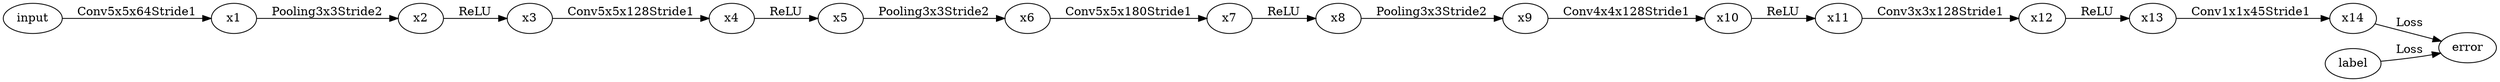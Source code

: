 digraph G {
rankdir=LR;
input -> x1[label = Conv5x5x64Stride1];
x1 -> x2[label = Pooling3x3Stride2];
x2 -> x3[label = ReLU];
x3 -> x4[label = Conv5x5x128Stride1];
x4 -> x5[label = ReLU];
x5 -> x6[label = Pooling3x3Stride2];
x6 -> x7[label = Conv5x5x180Stride1];
x7 -> x8[label = ReLU];
x8 -> x9[label = Pooling3x3Stride2];
x9 -> x10[label = Conv4x4x128Stride1];
x10 -> x11[label = ReLU];
x11 -> x12[label = Conv3x3x128Stride1];
x12 -> x13[label = ReLU];
x13 -> x14[label = Conv1x1x45Stride1];
x14 -> error[label = Loss];
label -> error[label = Loss];
}
